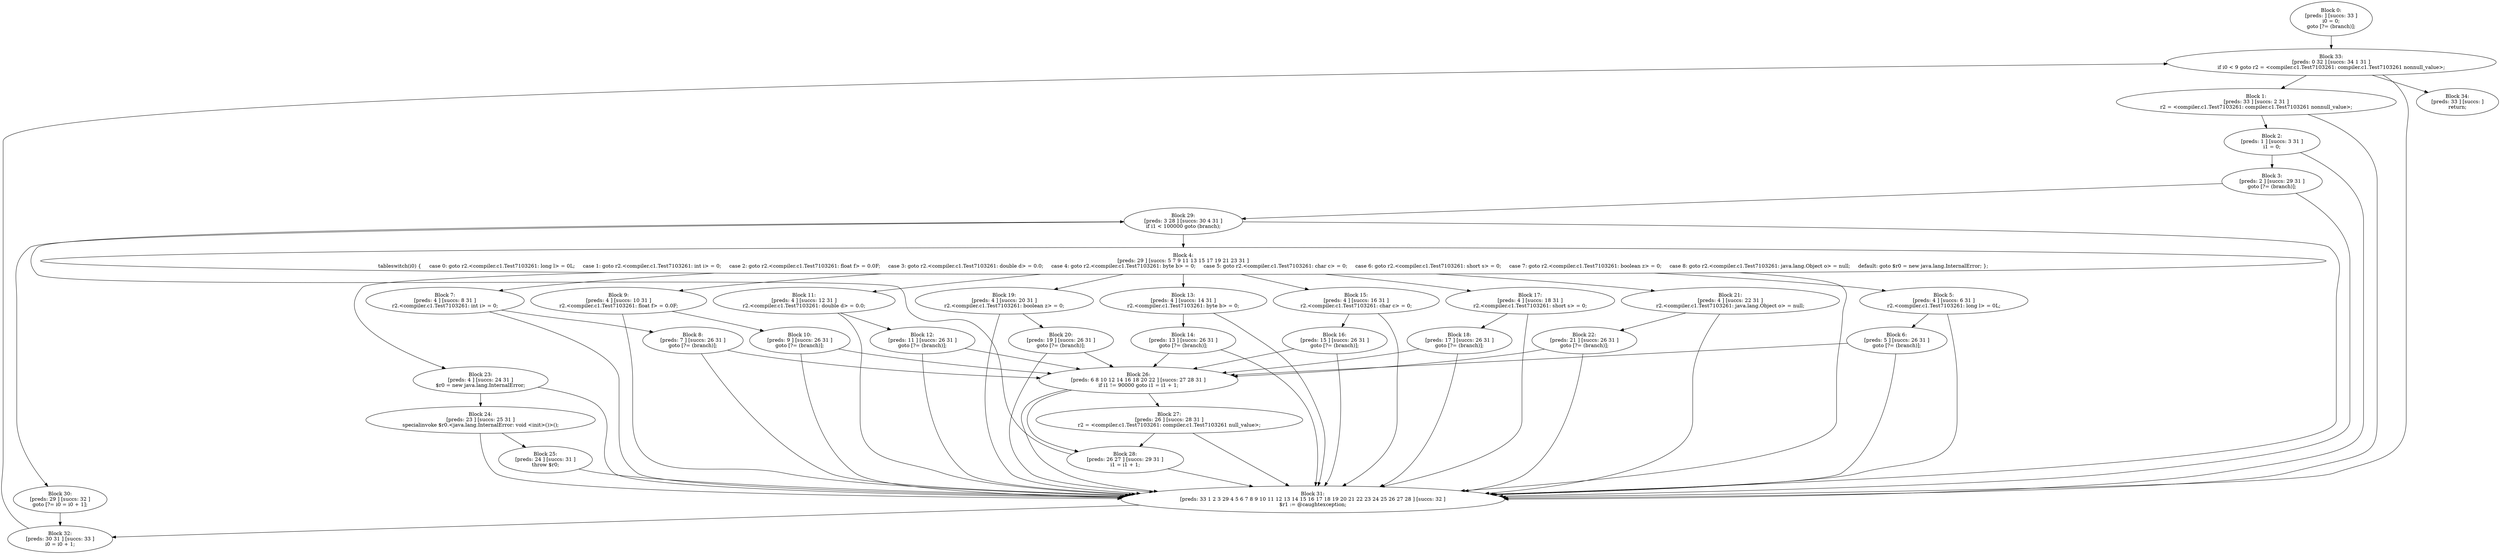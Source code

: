 digraph "unitGraph" {
    "Block 0:
[preds: ] [succs: 33 ]
i0 = 0;
goto [?= (branch)];
"
    "Block 1:
[preds: 33 ] [succs: 2 31 ]
r2 = <compiler.c1.Test7103261: compiler.c1.Test7103261 nonnull_value>;
"
    "Block 2:
[preds: 1 ] [succs: 3 31 ]
i1 = 0;
"
    "Block 3:
[preds: 2 ] [succs: 29 31 ]
goto [?= (branch)];
"
    "Block 4:
[preds: 29 ] [succs: 5 7 9 11 13 15 17 19 21 23 31 ]
tableswitch(i0) {     case 0: goto r2.<compiler.c1.Test7103261: long l> = 0L;     case 1: goto r2.<compiler.c1.Test7103261: int i> = 0;     case 2: goto r2.<compiler.c1.Test7103261: float f> = 0.0F;     case 3: goto r2.<compiler.c1.Test7103261: double d> = 0.0;     case 4: goto r2.<compiler.c1.Test7103261: byte b> = 0;     case 5: goto r2.<compiler.c1.Test7103261: char c> = 0;     case 6: goto r2.<compiler.c1.Test7103261: short s> = 0;     case 7: goto r2.<compiler.c1.Test7103261: boolean z> = 0;     case 8: goto r2.<compiler.c1.Test7103261: java.lang.Object o> = null;     default: goto $r0 = new java.lang.InternalError; };
"
    "Block 5:
[preds: 4 ] [succs: 6 31 ]
r2.<compiler.c1.Test7103261: long l> = 0L;
"
    "Block 6:
[preds: 5 ] [succs: 26 31 ]
goto [?= (branch)];
"
    "Block 7:
[preds: 4 ] [succs: 8 31 ]
r2.<compiler.c1.Test7103261: int i> = 0;
"
    "Block 8:
[preds: 7 ] [succs: 26 31 ]
goto [?= (branch)];
"
    "Block 9:
[preds: 4 ] [succs: 10 31 ]
r2.<compiler.c1.Test7103261: float f> = 0.0F;
"
    "Block 10:
[preds: 9 ] [succs: 26 31 ]
goto [?= (branch)];
"
    "Block 11:
[preds: 4 ] [succs: 12 31 ]
r2.<compiler.c1.Test7103261: double d> = 0.0;
"
    "Block 12:
[preds: 11 ] [succs: 26 31 ]
goto [?= (branch)];
"
    "Block 13:
[preds: 4 ] [succs: 14 31 ]
r2.<compiler.c1.Test7103261: byte b> = 0;
"
    "Block 14:
[preds: 13 ] [succs: 26 31 ]
goto [?= (branch)];
"
    "Block 15:
[preds: 4 ] [succs: 16 31 ]
r2.<compiler.c1.Test7103261: char c> = 0;
"
    "Block 16:
[preds: 15 ] [succs: 26 31 ]
goto [?= (branch)];
"
    "Block 17:
[preds: 4 ] [succs: 18 31 ]
r2.<compiler.c1.Test7103261: short s> = 0;
"
    "Block 18:
[preds: 17 ] [succs: 26 31 ]
goto [?= (branch)];
"
    "Block 19:
[preds: 4 ] [succs: 20 31 ]
r2.<compiler.c1.Test7103261: boolean z> = 0;
"
    "Block 20:
[preds: 19 ] [succs: 26 31 ]
goto [?= (branch)];
"
    "Block 21:
[preds: 4 ] [succs: 22 31 ]
r2.<compiler.c1.Test7103261: java.lang.Object o> = null;
"
    "Block 22:
[preds: 21 ] [succs: 26 31 ]
goto [?= (branch)];
"
    "Block 23:
[preds: 4 ] [succs: 24 31 ]
$r0 = new java.lang.InternalError;
"
    "Block 24:
[preds: 23 ] [succs: 25 31 ]
specialinvoke $r0.<java.lang.InternalError: void <init>()>();
"
    "Block 25:
[preds: 24 ] [succs: 31 ]
throw $r0;
"
    "Block 26:
[preds: 6 8 10 12 14 16 18 20 22 ] [succs: 27 28 31 ]
if i1 != 90000 goto i1 = i1 + 1;
"
    "Block 27:
[preds: 26 ] [succs: 28 31 ]
r2 = <compiler.c1.Test7103261: compiler.c1.Test7103261 null_value>;
"
    "Block 28:
[preds: 26 27 ] [succs: 29 31 ]
i1 = i1 + 1;
"
    "Block 29:
[preds: 3 28 ] [succs: 30 4 31 ]
if i1 < 100000 goto (branch);
"
    "Block 30:
[preds: 29 ] [succs: 32 ]
goto [?= i0 = i0 + 1];
"
    "Block 31:
[preds: 33 1 2 3 29 4 5 6 7 8 9 10 11 12 13 14 15 16 17 18 19 20 21 22 23 24 25 26 27 28 ] [succs: 32 ]
$r1 := @caughtexception;
"
    "Block 32:
[preds: 30 31 ] [succs: 33 ]
i0 = i0 + 1;
"
    "Block 33:
[preds: 0 32 ] [succs: 34 1 31 ]
if i0 < 9 goto r2 = <compiler.c1.Test7103261: compiler.c1.Test7103261 nonnull_value>;
"
    "Block 34:
[preds: 33 ] [succs: ]
return;
"
    "Block 0:
[preds: ] [succs: 33 ]
i0 = 0;
goto [?= (branch)];
"->"Block 33:
[preds: 0 32 ] [succs: 34 1 31 ]
if i0 < 9 goto r2 = <compiler.c1.Test7103261: compiler.c1.Test7103261 nonnull_value>;
";
    "Block 1:
[preds: 33 ] [succs: 2 31 ]
r2 = <compiler.c1.Test7103261: compiler.c1.Test7103261 nonnull_value>;
"->"Block 2:
[preds: 1 ] [succs: 3 31 ]
i1 = 0;
";
    "Block 1:
[preds: 33 ] [succs: 2 31 ]
r2 = <compiler.c1.Test7103261: compiler.c1.Test7103261 nonnull_value>;
"->"Block 31:
[preds: 33 1 2 3 29 4 5 6 7 8 9 10 11 12 13 14 15 16 17 18 19 20 21 22 23 24 25 26 27 28 ] [succs: 32 ]
$r1 := @caughtexception;
";
    "Block 2:
[preds: 1 ] [succs: 3 31 ]
i1 = 0;
"->"Block 3:
[preds: 2 ] [succs: 29 31 ]
goto [?= (branch)];
";
    "Block 2:
[preds: 1 ] [succs: 3 31 ]
i1 = 0;
"->"Block 31:
[preds: 33 1 2 3 29 4 5 6 7 8 9 10 11 12 13 14 15 16 17 18 19 20 21 22 23 24 25 26 27 28 ] [succs: 32 ]
$r1 := @caughtexception;
";
    "Block 3:
[preds: 2 ] [succs: 29 31 ]
goto [?= (branch)];
"->"Block 29:
[preds: 3 28 ] [succs: 30 4 31 ]
if i1 < 100000 goto (branch);
";
    "Block 3:
[preds: 2 ] [succs: 29 31 ]
goto [?= (branch)];
"->"Block 31:
[preds: 33 1 2 3 29 4 5 6 7 8 9 10 11 12 13 14 15 16 17 18 19 20 21 22 23 24 25 26 27 28 ] [succs: 32 ]
$r1 := @caughtexception;
";
    "Block 4:
[preds: 29 ] [succs: 5 7 9 11 13 15 17 19 21 23 31 ]
tableswitch(i0) {     case 0: goto r2.<compiler.c1.Test7103261: long l> = 0L;     case 1: goto r2.<compiler.c1.Test7103261: int i> = 0;     case 2: goto r2.<compiler.c1.Test7103261: float f> = 0.0F;     case 3: goto r2.<compiler.c1.Test7103261: double d> = 0.0;     case 4: goto r2.<compiler.c1.Test7103261: byte b> = 0;     case 5: goto r2.<compiler.c1.Test7103261: char c> = 0;     case 6: goto r2.<compiler.c1.Test7103261: short s> = 0;     case 7: goto r2.<compiler.c1.Test7103261: boolean z> = 0;     case 8: goto r2.<compiler.c1.Test7103261: java.lang.Object o> = null;     default: goto $r0 = new java.lang.InternalError; };
"->"Block 5:
[preds: 4 ] [succs: 6 31 ]
r2.<compiler.c1.Test7103261: long l> = 0L;
";
    "Block 4:
[preds: 29 ] [succs: 5 7 9 11 13 15 17 19 21 23 31 ]
tableswitch(i0) {     case 0: goto r2.<compiler.c1.Test7103261: long l> = 0L;     case 1: goto r2.<compiler.c1.Test7103261: int i> = 0;     case 2: goto r2.<compiler.c1.Test7103261: float f> = 0.0F;     case 3: goto r2.<compiler.c1.Test7103261: double d> = 0.0;     case 4: goto r2.<compiler.c1.Test7103261: byte b> = 0;     case 5: goto r2.<compiler.c1.Test7103261: char c> = 0;     case 6: goto r2.<compiler.c1.Test7103261: short s> = 0;     case 7: goto r2.<compiler.c1.Test7103261: boolean z> = 0;     case 8: goto r2.<compiler.c1.Test7103261: java.lang.Object o> = null;     default: goto $r0 = new java.lang.InternalError; };
"->"Block 7:
[preds: 4 ] [succs: 8 31 ]
r2.<compiler.c1.Test7103261: int i> = 0;
";
    "Block 4:
[preds: 29 ] [succs: 5 7 9 11 13 15 17 19 21 23 31 ]
tableswitch(i0) {     case 0: goto r2.<compiler.c1.Test7103261: long l> = 0L;     case 1: goto r2.<compiler.c1.Test7103261: int i> = 0;     case 2: goto r2.<compiler.c1.Test7103261: float f> = 0.0F;     case 3: goto r2.<compiler.c1.Test7103261: double d> = 0.0;     case 4: goto r2.<compiler.c1.Test7103261: byte b> = 0;     case 5: goto r2.<compiler.c1.Test7103261: char c> = 0;     case 6: goto r2.<compiler.c1.Test7103261: short s> = 0;     case 7: goto r2.<compiler.c1.Test7103261: boolean z> = 0;     case 8: goto r2.<compiler.c1.Test7103261: java.lang.Object o> = null;     default: goto $r0 = new java.lang.InternalError; };
"->"Block 9:
[preds: 4 ] [succs: 10 31 ]
r2.<compiler.c1.Test7103261: float f> = 0.0F;
";
    "Block 4:
[preds: 29 ] [succs: 5 7 9 11 13 15 17 19 21 23 31 ]
tableswitch(i0) {     case 0: goto r2.<compiler.c1.Test7103261: long l> = 0L;     case 1: goto r2.<compiler.c1.Test7103261: int i> = 0;     case 2: goto r2.<compiler.c1.Test7103261: float f> = 0.0F;     case 3: goto r2.<compiler.c1.Test7103261: double d> = 0.0;     case 4: goto r2.<compiler.c1.Test7103261: byte b> = 0;     case 5: goto r2.<compiler.c1.Test7103261: char c> = 0;     case 6: goto r2.<compiler.c1.Test7103261: short s> = 0;     case 7: goto r2.<compiler.c1.Test7103261: boolean z> = 0;     case 8: goto r2.<compiler.c1.Test7103261: java.lang.Object o> = null;     default: goto $r0 = new java.lang.InternalError; };
"->"Block 11:
[preds: 4 ] [succs: 12 31 ]
r2.<compiler.c1.Test7103261: double d> = 0.0;
";
    "Block 4:
[preds: 29 ] [succs: 5 7 9 11 13 15 17 19 21 23 31 ]
tableswitch(i0) {     case 0: goto r2.<compiler.c1.Test7103261: long l> = 0L;     case 1: goto r2.<compiler.c1.Test7103261: int i> = 0;     case 2: goto r2.<compiler.c1.Test7103261: float f> = 0.0F;     case 3: goto r2.<compiler.c1.Test7103261: double d> = 0.0;     case 4: goto r2.<compiler.c1.Test7103261: byte b> = 0;     case 5: goto r2.<compiler.c1.Test7103261: char c> = 0;     case 6: goto r2.<compiler.c1.Test7103261: short s> = 0;     case 7: goto r2.<compiler.c1.Test7103261: boolean z> = 0;     case 8: goto r2.<compiler.c1.Test7103261: java.lang.Object o> = null;     default: goto $r0 = new java.lang.InternalError; };
"->"Block 13:
[preds: 4 ] [succs: 14 31 ]
r2.<compiler.c1.Test7103261: byte b> = 0;
";
    "Block 4:
[preds: 29 ] [succs: 5 7 9 11 13 15 17 19 21 23 31 ]
tableswitch(i0) {     case 0: goto r2.<compiler.c1.Test7103261: long l> = 0L;     case 1: goto r2.<compiler.c1.Test7103261: int i> = 0;     case 2: goto r2.<compiler.c1.Test7103261: float f> = 0.0F;     case 3: goto r2.<compiler.c1.Test7103261: double d> = 0.0;     case 4: goto r2.<compiler.c1.Test7103261: byte b> = 0;     case 5: goto r2.<compiler.c1.Test7103261: char c> = 0;     case 6: goto r2.<compiler.c1.Test7103261: short s> = 0;     case 7: goto r2.<compiler.c1.Test7103261: boolean z> = 0;     case 8: goto r2.<compiler.c1.Test7103261: java.lang.Object o> = null;     default: goto $r0 = new java.lang.InternalError; };
"->"Block 15:
[preds: 4 ] [succs: 16 31 ]
r2.<compiler.c1.Test7103261: char c> = 0;
";
    "Block 4:
[preds: 29 ] [succs: 5 7 9 11 13 15 17 19 21 23 31 ]
tableswitch(i0) {     case 0: goto r2.<compiler.c1.Test7103261: long l> = 0L;     case 1: goto r2.<compiler.c1.Test7103261: int i> = 0;     case 2: goto r2.<compiler.c1.Test7103261: float f> = 0.0F;     case 3: goto r2.<compiler.c1.Test7103261: double d> = 0.0;     case 4: goto r2.<compiler.c1.Test7103261: byte b> = 0;     case 5: goto r2.<compiler.c1.Test7103261: char c> = 0;     case 6: goto r2.<compiler.c1.Test7103261: short s> = 0;     case 7: goto r2.<compiler.c1.Test7103261: boolean z> = 0;     case 8: goto r2.<compiler.c1.Test7103261: java.lang.Object o> = null;     default: goto $r0 = new java.lang.InternalError; };
"->"Block 17:
[preds: 4 ] [succs: 18 31 ]
r2.<compiler.c1.Test7103261: short s> = 0;
";
    "Block 4:
[preds: 29 ] [succs: 5 7 9 11 13 15 17 19 21 23 31 ]
tableswitch(i0) {     case 0: goto r2.<compiler.c1.Test7103261: long l> = 0L;     case 1: goto r2.<compiler.c1.Test7103261: int i> = 0;     case 2: goto r2.<compiler.c1.Test7103261: float f> = 0.0F;     case 3: goto r2.<compiler.c1.Test7103261: double d> = 0.0;     case 4: goto r2.<compiler.c1.Test7103261: byte b> = 0;     case 5: goto r2.<compiler.c1.Test7103261: char c> = 0;     case 6: goto r2.<compiler.c1.Test7103261: short s> = 0;     case 7: goto r2.<compiler.c1.Test7103261: boolean z> = 0;     case 8: goto r2.<compiler.c1.Test7103261: java.lang.Object o> = null;     default: goto $r0 = new java.lang.InternalError; };
"->"Block 19:
[preds: 4 ] [succs: 20 31 ]
r2.<compiler.c1.Test7103261: boolean z> = 0;
";
    "Block 4:
[preds: 29 ] [succs: 5 7 9 11 13 15 17 19 21 23 31 ]
tableswitch(i0) {     case 0: goto r2.<compiler.c1.Test7103261: long l> = 0L;     case 1: goto r2.<compiler.c1.Test7103261: int i> = 0;     case 2: goto r2.<compiler.c1.Test7103261: float f> = 0.0F;     case 3: goto r2.<compiler.c1.Test7103261: double d> = 0.0;     case 4: goto r2.<compiler.c1.Test7103261: byte b> = 0;     case 5: goto r2.<compiler.c1.Test7103261: char c> = 0;     case 6: goto r2.<compiler.c1.Test7103261: short s> = 0;     case 7: goto r2.<compiler.c1.Test7103261: boolean z> = 0;     case 8: goto r2.<compiler.c1.Test7103261: java.lang.Object o> = null;     default: goto $r0 = new java.lang.InternalError; };
"->"Block 21:
[preds: 4 ] [succs: 22 31 ]
r2.<compiler.c1.Test7103261: java.lang.Object o> = null;
";
    "Block 4:
[preds: 29 ] [succs: 5 7 9 11 13 15 17 19 21 23 31 ]
tableswitch(i0) {     case 0: goto r2.<compiler.c1.Test7103261: long l> = 0L;     case 1: goto r2.<compiler.c1.Test7103261: int i> = 0;     case 2: goto r2.<compiler.c1.Test7103261: float f> = 0.0F;     case 3: goto r2.<compiler.c1.Test7103261: double d> = 0.0;     case 4: goto r2.<compiler.c1.Test7103261: byte b> = 0;     case 5: goto r2.<compiler.c1.Test7103261: char c> = 0;     case 6: goto r2.<compiler.c1.Test7103261: short s> = 0;     case 7: goto r2.<compiler.c1.Test7103261: boolean z> = 0;     case 8: goto r2.<compiler.c1.Test7103261: java.lang.Object o> = null;     default: goto $r0 = new java.lang.InternalError; };
"->"Block 23:
[preds: 4 ] [succs: 24 31 ]
$r0 = new java.lang.InternalError;
";
    "Block 4:
[preds: 29 ] [succs: 5 7 9 11 13 15 17 19 21 23 31 ]
tableswitch(i0) {     case 0: goto r2.<compiler.c1.Test7103261: long l> = 0L;     case 1: goto r2.<compiler.c1.Test7103261: int i> = 0;     case 2: goto r2.<compiler.c1.Test7103261: float f> = 0.0F;     case 3: goto r2.<compiler.c1.Test7103261: double d> = 0.0;     case 4: goto r2.<compiler.c1.Test7103261: byte b> = 0;     case 5: goto r2.<compiler.c1.Test7103261: char c> = 0;     case 6: goto r2.<compiler.c1.Test7103261: short s> = 0;     case 7: goto r2.<compiler.c1.Test7103261: boolean z> = 0;     case 8: goto r2.<compiler.c1.Test7103261: java.lang.Object o> = null;     default: goto $r0 = new java.lang.InternalError; };
"->"Block 31:
[preds: 33 1 2 3 29 4 5 6 7 8 9 10 11 12 13 14 15 16 17 18 19 20 21 22 23 24 25 26 27 28 ] [succs: 32 ]
$r1 := @caughtexception;
";
    "Block 5:
[preds: 4 ] [succs: 6 31 ]
r2.<compiler.c1.Test7103261: long l> = 0L;
"->"Block 6:
[preds: 5 ] [succs: 26 31 ]
goto [?= (branch)];
";
    "Block 5:
[preds: 4 ] [succs: 6 31 ]
r2.<compiler.c1.Test7103261: long l> = 0L;
"->"Block 31:
[preds: 33 1 2 3 29 4 5 6 7 8 9 10 11 12 13 14 15 16 17 18 19 20 21 22 23 24 25 26 27 28 ] [succs: 32 ]
$r1 := @caughtexception;
";
    "Block 6:
[preds: 5 ] [succs: 26 31 ]
goto [?= (branch)];
"->"Block 26:
[preds: 6 8 10 12 14 16 18 20 22 ] [succs: 27 28 31 ]
if i1 != 90000 goto i1 = i1 + 1;
";
    "Block 6:
[preds: 5 ] [succs: 26 31 ]
goto [?= (branch)];
"->"Block 31:
[preds: 33 1 2 3 29 4 5 6 7 8 9 10 11 12 13 14 15 16 17 18 19 20 21 22 23 24 25 26 27 28 ] [succs: 32 ]
$r1 := @caughtexception;
";
    "Block 7:
[preds: 4 ] [succs: 8 31 ]
r2.<compiler.c1.Test7103261: int i> = 0;
"->"Block 8:
[preds: 7 ] [succs: 26 31 ]
goto [?= (branch)];
";
    "Block 7:
[preds: 4 ] [succs: 8 31 ]
r2.<compiler.c1.Test7103261: int i> = 0;
"->"Block 31:
[preds: 33 1 2 3 29 4 5 6 7 8 9 10 11 12 13 14 15 16 17 18 19 20 21 22 23 24 25 26 27 28 ] [succs: 32 ]
$r1 := @caughtexception;
";
    "Block 8:
[preds: 7 ] [succs: 26 31 ]
goto [?= (branch)];
"->"Block 26:
[preds: 6 8 10 12 14 16 18 20 22 ] [succs: 27 28 31 ]
if i1 != 90000 goto i1 = i1 + 1;
";
    "Block 8:
[preds: 7 ] [succs: 26 31 ]
goto [?= (branch)];
"->"Block 31:
[preds: 33 1 2 3 29 4 5 6 7 8 9 10 11 12 13 14 15 16 17 18 19 20 21 22 23 24 25 26 27 28 ] [succs: 32 ]
$r1 := @caughtexception;
";
    "Block 9:
[preds: 4 ] [succs: 10 31 ]
r2.<compiler.c1.Test7103261: float f> = 0.0F;
"->"Block 10:
[preds: 9 ] [succs: 26 31 ]
goto [?= (branch)];
";
    "Block 9:
[preds: 4 ] [succs: 10 31 ]
r2.<compiler.c1.Test7103261: float f> = 0.0F;
"->"Block 31:
[preds: 33 1 2 3 29 4 5 6 7 8 9 10 11 12 13 14 15 16 17 18 19 20 21 22 23 24 25 26 27 28 ] [succs: 32 ]
$r1 := @caughtexception;
";
    "Block 10:
[preds: 9 ] [succs: 26 31 ]
goto [?= (branch)];
"->"Block 26:
[preds: 6 8 10 12 14 16 18 20 22 ] [succs: 27 28 31 ]
if i1 != 90000 goto i1 = i1 + 1;
";
    "Block 10:
[preds: 9 ] [succs: 26 31 ]
goto [?= (branch)];
"->"Block 31:
[preds: 33 1 2 3 29 4 5 6 7 8 9 10 11 12 13 14 15 16 17 18 19 20 21 22 23 24 25 26 27 28 ] [succs: 32 ]
$r1 := @caughtexception;
";
    "Block 11:
[preds: 4 ] [succs: 12 31 ]
r2.<compiler.c1.Test7103261: double d> = 0.0;
"->"Block 12:
[preds: 11 ] [succs: 26 31 ]
goto [?= (branch)];
";
    "Block 11:
[preds: 4 ] [succs: 12 31 ]
r2.<compiler.c1.Test7103261: double d> = 0.0;
"->"Block 31:
[preds: 33 1 2 3 29 4 5 6 7 8 9 10 11 12 13 14 15 16 17 18 19 20 21 22 23 24 25 26 27 28 ] [succs: 32 ]
$r1 := @caughtexception;
";
    "Block 12:
[preds: 11 ] [succs: 26 31 ]
goto [?= (branch)];
"->"Block 26:
[preds: 6 8 10 12 14 16 18 20 22 ] [succs: 27 28 31 ]
if i1 != 90000 goto i1 = i1 + 1;
";
    "Block 12:
[preds: 11 ] [succs: 26 31 ]
goto [?= (branch)];
"->"Block 31:
[preds: 33 1 2 3 29 4 5 6 7 8 9 10 11 12 13 14 15 16 17 18 19 20 21 22 23 24 25 26 27 28 ] [succs: 32 ]
$r1 := @caughtexception;
";
    "Block 13:
[preds: 4 ] [succs: 14 31 ]
r2.<compiler.c1.Test7103261: byte b> = 0;
"->"Block 14:
[preds: 13 ] [succs: 26 31 ]
goto [?= (branch)];
";
    "Block 13:
[preds: 4 ] [succs: 14 31 ]
r2.<compiler.c1.Test7103261: byte b> = 0;
"->"Block 31:
[preds: 33 1 2 3 29 4 5 6 7 8 9 10 11 12 13 14 15 16 17 18 19 20 21 22 23 24 25 26 27 28 ] [succs: 32 ]
$r1 := @caughtexception;
";
    "Block 14:
[preds: 13 ] [succs: 26 31 ]
goto [?= (branch)];
"->"Block 26:
[preds: 6 8 10 12 14 16 18 20 22 ] [succs: 27 28 31 ]
if i1 != 90000 goto i1 = i1 + 1;
";
    "Block 14:
[preds: 13 ] [succs: 26 31 ]
goto [?= (branch)];
"->"Block 31:
[preds: 33 1 2 3 29 4 5 6 7 8 9 10 11 12 13 14 15 16 17 18 19 20 21 22 23 24 25 26 27 28 ] [succs: 32 ]
$r1 := @caughtexception;
";
    "Block 15:
[preds: 4 ] [succs: 16 31 ]
r2.<compiler.c1.Test7103261: char c> = 0;
"->"Block 16:
[preds: 15 ] [succs: 26 31 ]
goto [?= (branch)];
";
    "Block 15:
[preds: 4 ] [succs: 16 31 ]
r2.<compiler.c1.Test7103261: char c> = 0;
"->"Block 31:
[preds: 33 1 2 3 29 4 5 6 7 8 9 10 11 12 13 14 15 16 17 18 19 20 21 22 23 24 25 26 27 28 ] [succs: 32 ]
$r1 := @caughtexception;
";
    "Block 16:
[preds: 15 ] [succs: 26 31 ]
goto [?= (branch)];
"->"Block 26:
[preds: 6 8 10 12 14 16 18 20 22 ] [succs: 27 28 31 ]
if i1 != 90000 goto i1 = i1 + 1;
";
    "Block 16:
[preds: 15 ] [succs: 26 31 ]
goto [?= (branch)];
"->"Block 31:
[preds: 33 1 2 3 29 4 5 6 7 8 9 10 11 12 13 14 15 16 17 18 19 20 21 22 23 24 25 26 27 28 ] [succs: 32 ]
$r1 := @caughtexception;
";
    "Block 17:
[preds: 4 ] [succs: 18 31 ]
r2.<compiler.c1.Test7103261: short s> = 0;
"->"Block 18:
[preds: 17 ] [succs: 26 31 ]
goto [?= (branch)];
";
    "Block 17:
[preds: 4 ] [succs: 18 31 ]
r2.<compiler.c1.Test7103261: short s> = 0;
"->"Block 31:
[preds: 33 1 2 3 29 4 5 6 7 8 9 10 11 12 13 14 15 16 17 18 19 20 21 22 23 24 25 26 27 28 ] [succs: 32 ]
$r1 := @caughtexception;
";
    "Block 18:
[preds: 17 ] [succs: 26 31 ]
goto [?= (branch)];
"->"Block 26:
[preds: 6 8 10 12 14 16 18 20 22 ] [succs: 27 28 31 ]
if i1 != 90000 goto i1 = i1 + 1;
";
    "Block 18:
[preds: 17 ] [succs: 26 31 ]
goto [?= (branch)];
"->"Block 31:
[preds: 33 1 2 3 29 4 5 6 7 8 9 10 11 12 13 14 15 16 17 18 19 20 21 22 23 24 25 26 27 28 ] [succs: 32 ]
$r1 := @caughtexception;
";
    "Block 19:
[preds: 4 ] [succs: 20 31 ]
r2.<compiler.c1.Test7103261: boolean z> = 0;
"->"Block 20:
[preds: 19 ] [succs: 26 31 ]
goto [?= (branch)];
";
    "Block 19:
[preds: 4 ] [succs: 20 31 ]
r2.<compiler.c1.Test7103261: boolean z> = 0;
"->"Block 31:
[preds: 33 1 2 3 29 4 5 6 7 8 9 10 11 12 13 14 15 16 17 18 19 20 21 22 23 24 25 26 27 28 ] [succs: 32 ]
$r1 := @caughtexception;
";
    "Block 20:
[preds: 19 ] [succs: 26 31 ]
goto [?= (branch)];
"->"Block 26:
[preds: 6 8 10 12 14 16 18 20 22 ] [succs: 27 28 31 ]
if i1 != 90000 goto i1 = i1 + 1;
";
    "Block 20:
[preds: 19 ] [succs: 26 31 ]
goto [?= (branch)];
"->"Block 31:
[preds: 33 1 2 3 29 4 5 6 7 8 9 10 11 12 13 14 15 16 17 18 19 20 21 22 23 24 25 26 27 28 ] [succs: 32 ]
$r1 := @caughtexception;
";
    "Block 21:
[preds: 4 ] [succs: 22 31 ]
r2.<compiler.c1.Test7103261: java.lang.Object o> = null;
"->"Block 22:
[preds: 21 ] [succs: 26 31 ]
goto [?= (branch)];
";
    "Block 21:
[preds: 4 ] [succs: 22 31 ]
r2.<compiler.c1.Test7103261: java.lang.Object o> = null;
"->"Block 31:
[preds: 33 1 2 3 29 4 5 6 7 8 9 10 11 12 13 14 15 16 17 18 19 20 21 22 23 24 25 26 27 28 ] [succs: 32 ]
$r1 := @caughtexception;
";
    "Block 22:
[preds: 21 ] [succs: 26 31 ]
goto [?= (branch)];
"->"Block 26:
[preds: 6 8 10 12 14 16 18 20 22 ] [succs: 27 28 31 ]
if i1 != 90000 goto i1 = i1 + 1;
";
    "Block 22:
[preds: 21 ] [succs: 26 31 ]
goto [?= (branch)];
"->"Block 31:
[preds: 33 1 2 3 29 4 5 6 7 8 9 10 11 12 13 14 15 16 17 18 19 20 21 22 23 24 25 26 27 28 ] [succs: 32 ]
$r1 := @caughtexception;
";
    "Block 23:
[preds: 4 ] [succs: 24 31 ]
$r0 = new java.lang.InternalError;
"->"Block 24:
[preds: 23 ] [succs: 25 31 ]
specialinvoke $r0.<java.lang.InternalError: void <init>()>();
";
    "Block 23:
[preds: 4 ] [succs: 24 31 ]
$r0 = new java.lang.InternalError;
"->"Block 31:
[preds: 33 1 2 3 29 4 5 6 7 8 9 10 11 12 13 14 15 16 17 18 19 20 21 22 23 24 25 26 27 28 ] [succs: 32 ]
$r1 := @caughtexception;
";
    "Block 24:
[preds: 23 ] [succs: 25 31 ]
specialinvoke $r0.<java.lang.InternalError: void <init>()>();
"->"Block 25:
[preds: 24 ] [succs: 31 ]
throw $r0;
";
    "Block 24:
[preds: 23 ] [succs: 25 31 ]
specialinvoke $r0.<java.lang.InternalError: void <init>()>();
"->"Block 31:
[preds: 33 1 2 3 29 4 5 6 7 8 9 10 11 12 13 14 15 16 17 18 19 20 21 22 23 24 25 26 27 28 ] [succs: 32 ]
$r1 := @caughtexception;
";
    "Block 25:
[preds: 24 ] [succs: 31 ]
throw $r0;
"->"Block 31:
[preds: 33 1 2 3 29 4 5 6 7 8 9 10 11 12 13 14 15 16 17 18 19 20 21 22 23 24 25 26 27 28 ] [succs: 32 ]
$r1 := @caughtexception;
";
    "Block 26:
[preds: 6 8 10 12 14 16 18 20 22 ] [succs: 27 28 31 ]
if i1 != 90000 goto i1 = i1 + 1;
"->"Block 27:
[preds: 26 ] [succs: 28 31 ]
r2 = <compiler.c1.Test7103261: compiler.c1.Test7103261 null_value>;
";
    "Block 26:
[preds: 6 8 10 12 14 16 18 20 22 ] [succs: 27 28 31 ]
if i1 != 90000 goto i1 = i1 + 1;
"->"Block 28:
[preds: 26 27 ] [succs: 29 31 ]
i1 = i1 + 1;
";
    "Block 26:
[preds: 6 8 10 12 14 16 18 20 22 ] [succs: 27 28 31 ]
if i1 != 90000 goto i1 = i1 + 1;
"->"Block 31:
[preds: 33 1 2 3 29 4 5 6 7 8 9 10 11 12 13 14 15 16 17 18 19 20 21 22 23 24 25 26 27 28 ] [succs: 32 ]
$r1 := @caughtexception;
";
    "Block 27:
[preds: 26 ] [succs: 28 31 ]
r2 = <compiler.c1.Test7103261: compiler.c1.Test7103261 null_value>;
"->"Block 28:
[preds: 26 27 ] [succs: 29 31 ]
i1 = i1 + 1;
";
    "Block 27:
[preds: 26 ] [succs: 28 31 ]
r2 = <compiler.c1.Test7103261: compiler.c1.Test7103261 null_value>;
"->"Block 31:
[preds: 33 1 2 3 29 4 5 6 7 8 9 10 11 12 13 14 15 16 17 18 19 20 21 22 23 24 25 26 27 28 ] [succs: 32 ]
$r1 := @caughtexception;
";
    "Block 28:
[preds: 26 27 ] [succs: 29 31 ]
i1 = i1 + 1;
"->"Block 29:
[preds: 3 28 ] [succs: 30 4 31 ]
if i1 < 100000 goto (branch);
";
    "Block 28:
[preds: 26 27 ] [succs: 29 31 ]
i1 = i1 + 1;
"->"Block 31:
[preds: 33 1 2 3 29 4 5 6 7 8 9 10 11 12 13 14 15 16 17 18 19 20 21 22 23 24 25 26 27 28 ] [succs: 32 ]
$r1 := @caughtexception;
";
    "Block 29:
[preds: 3 28 ] [succs: 30 4 31 ]
if i1 < 100000 goto (branch);
"->"Block 30:
[preds: 29 ] [succs: 32 ]
goto [?= i0 = i0 + 1];
";
    "Block 29:
[preds: 3 28 ] [succs: 30 4 31 ]
if i1 < 100000 goto (branch);
"->"Block 4:
[preds: 29 ] [succs: 5 7 9 11 13 15 17 19 21 23 31 ]
tableswitch(i0) {     case 0: goto r2.<compiler.c1.Test7103261: long l> = 0L;     case 1: goto r2.<compiler.c1.Test7103261: int i> = 0;     case 2: goto r2.<compiler.c1.Test7103261: float f> = 0.0F;     case 3: goto r2.<compiler.c1.Test7103261: double d> = 0.0;     case 4: goto r2.<compiler.c1.Test7103261: byte b> = 0;     case 5: goto r2.<compiler.c1.Test7103261: char c> = 0;     case 6: goto r2.<compiler.c1.Test7103261: short s> = 0;     case 7: goto r2.<compiler.c1.Test7103261: boolean z> = 0;     case 8: goto r2.<compiler.c1.Test7103261: java.lang.Object o> = null;     default: goto $r0 = new java.lang.InternalError; };
";
    "Block 29:
[preds: 3 28 ] [succs: 30 4 31 ]
if i1 < 100000 goto (branch);
"->"Block 31:
[preds: 33 1 2 3 29 4 5 6 7 8 9 10 11 12 13 14 15 16 17 18 19 20 21 22 23 24 25 26 27 28 ] [succs: 32 ]
$r1 := @caughtexception;
";
    "Block 30:
[preds: 29 ] [succs: 32 ]
goto [?= i0 = i0 + 1];
"->"Block 32:
[preds: 30 31 ] [succs: 33 ]
i0 = i0 + 1;
";
    "Block 31:
[preds: 33 1 2 3 29 4 5 6 7 8 9 10 11 12 13 14 15 16 17 18 19 20 21 22 23 24 25 26 27 28 ] [succs: 32 ]
$r1 := @caughtexception;
"->"Block 32:
[preds: 30 31 ] [succs: 33 ]
i0 = i0 + 1;
";
    "Block 32:
[preds: 30 31 ] [succs: 33 ]
i0 = i0 + 1;
"->"Block 33:
[preds: 0 32 ] [succs: 34 1 31 ]
if i0 < 9 goto r2 = <compiler.c1.Test7103261: compiler.c1.Test7103261 nonnull_value>;
";
    "Block 33:
[preds: 0 32 ] [succs: 34 1 31 ]
if i0 < 9 goto r2 = <compiler.c1.Test7103261: compiler.c1.Test7103261 nonnull_value>;
"->"Block 34:
[preds: 33 ] [succs: ]
return;
";
    "Block 33:
[preds: 0 32 ] [succs: 34 1 31 ]
if i0 < 9 goto r2 = <compiler.c1.Test7103261: compiler.c1.Test7103261 nonnull_value>;
"->"Block 1:
[preds: 33 ] [succs: 2 31 ]
r2 = <compiler.c1.Test7103261: compiler.c1.Test7103261 nonnull_value>;
";
    "Block 33:
[preds: 0 32 ] [succs: 34 1 31 ]
if i0 < 9 goto r2 = <compiler.c1.Test7103261: compiler.c1.Test7103261 nonnull_value>;
"->"Block 31:
[preds: 33 1 2 3 29 4 5 6 7 8 9 10 11 12 13 14 15 16 17 18 19 20 21 22 23 24 25 26 27 28 ] [succs: 32 ]
$r1 := @caughtexception;
";
}
